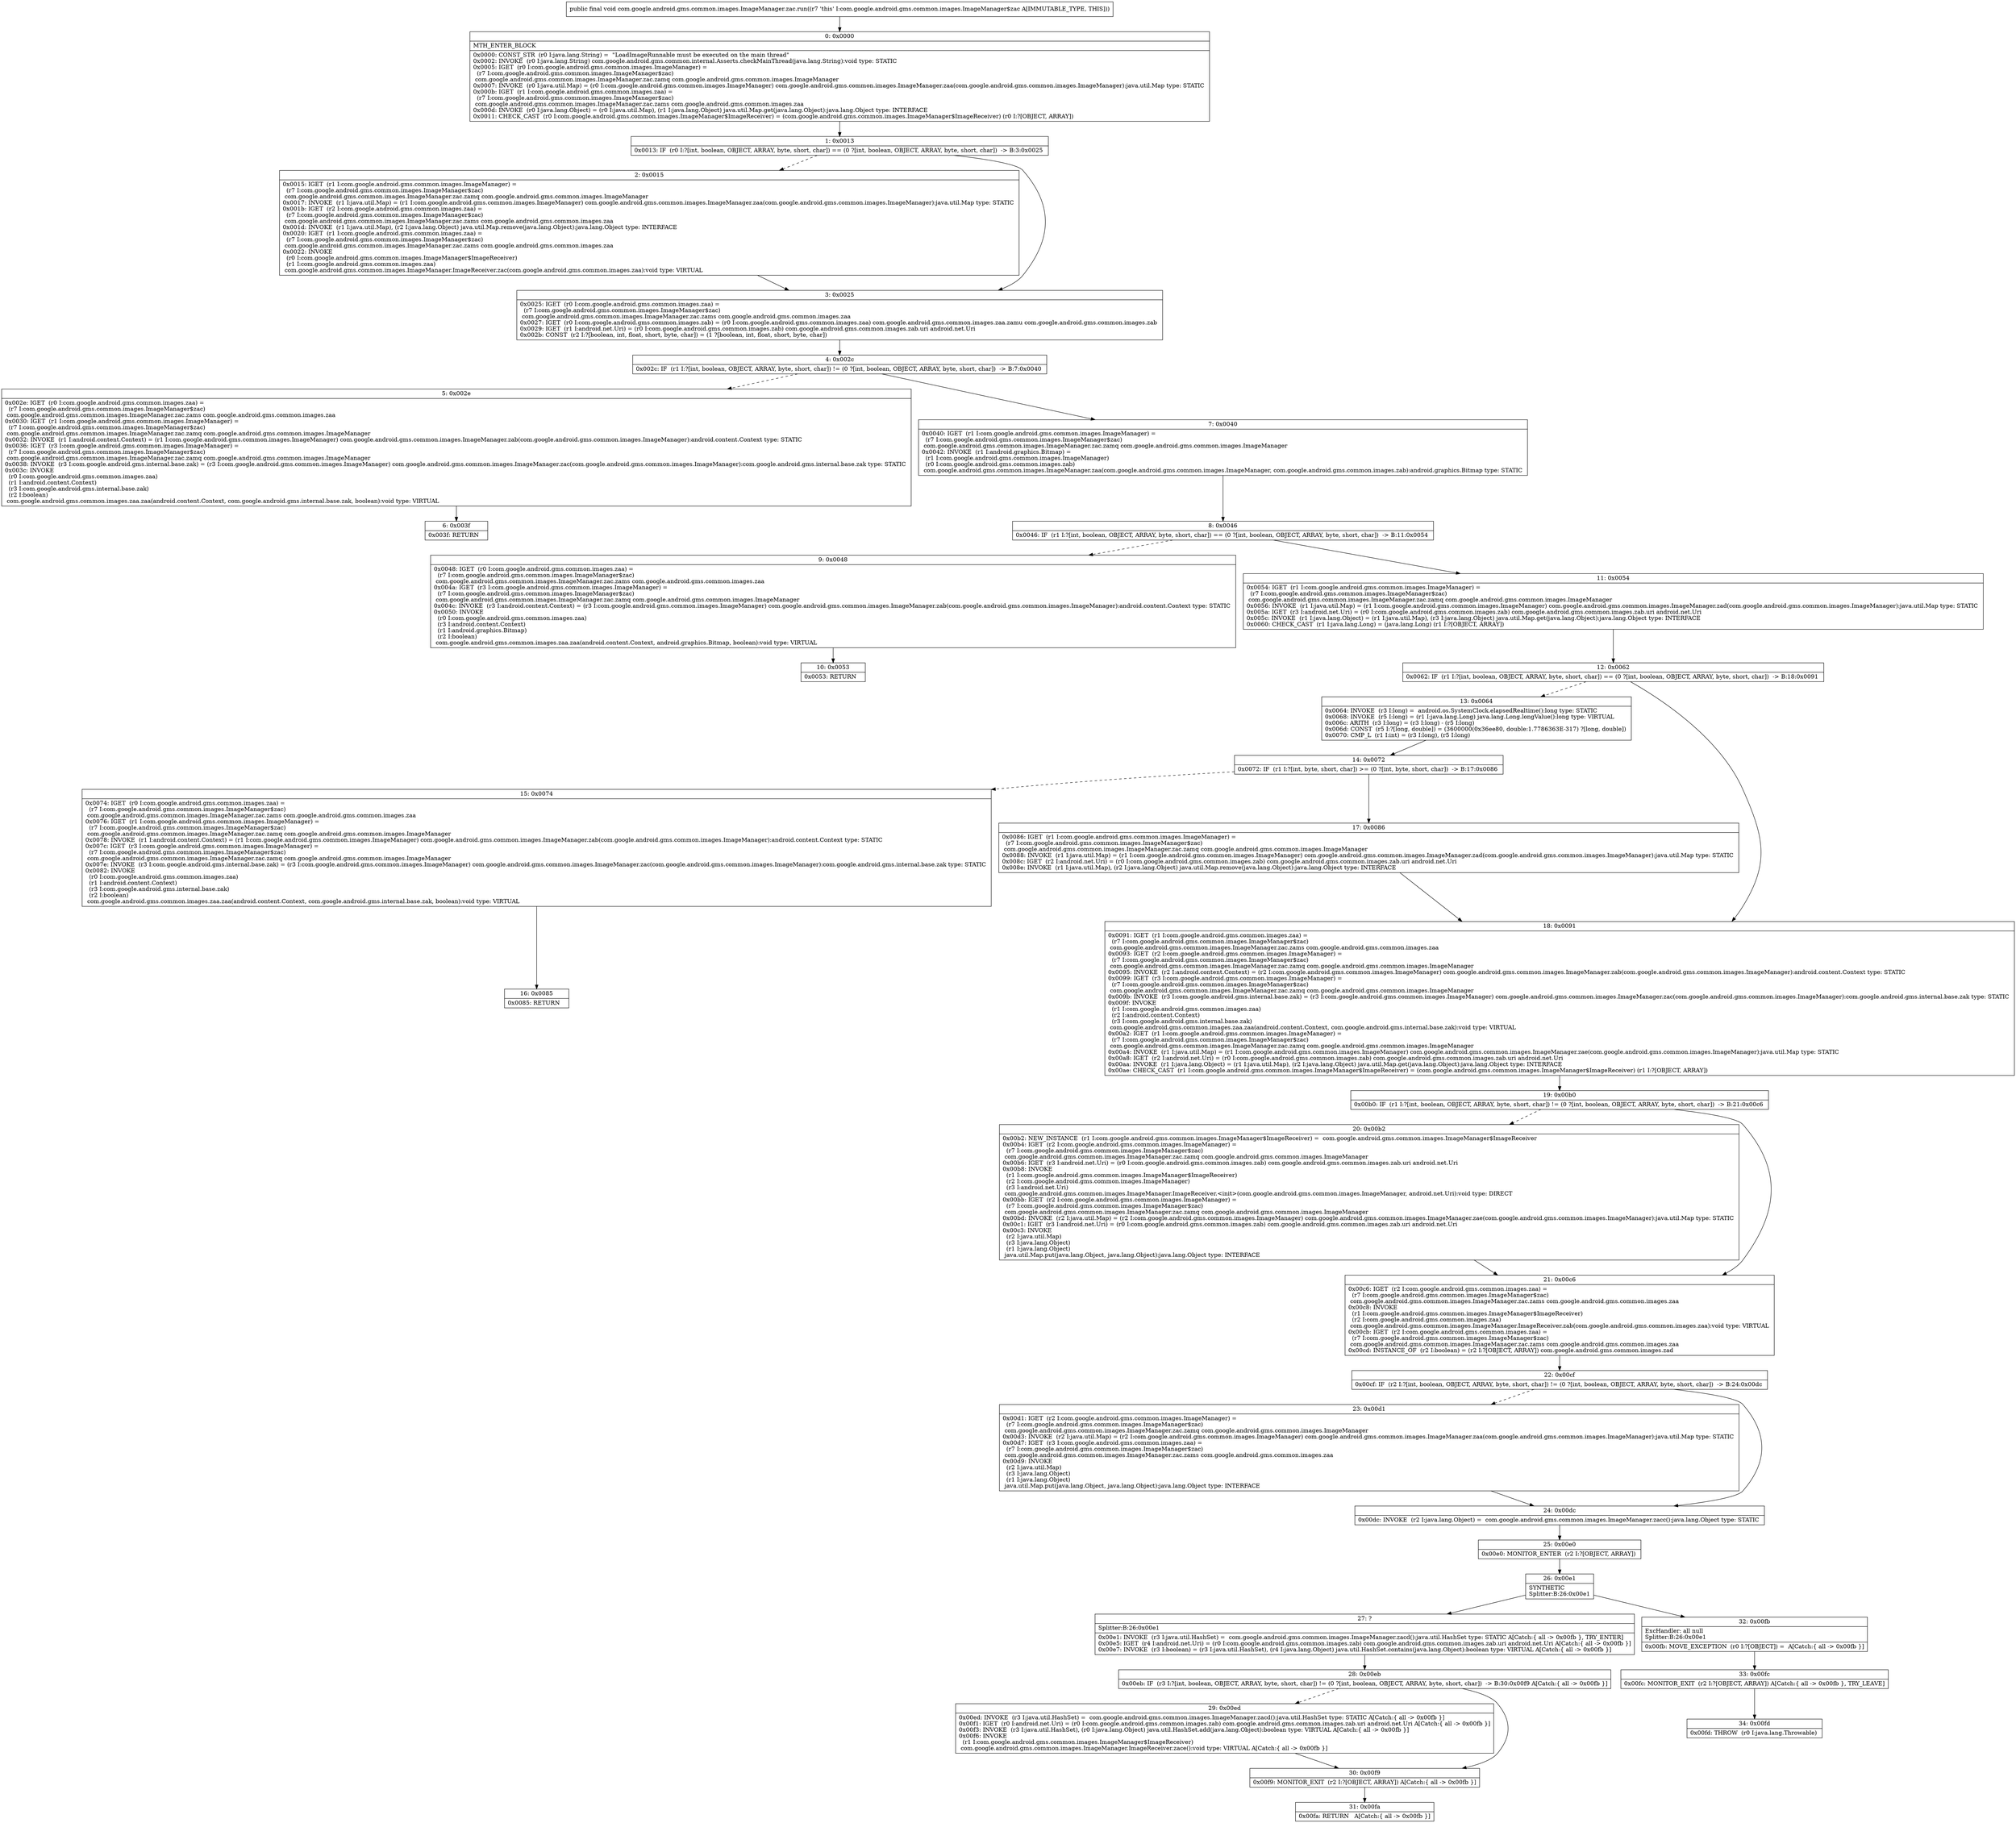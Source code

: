 digraph "CFG forcom.google.android.gms.common.images.ImageManager.zac.run()V" {
Node_0 [shape=record,label="{0\:\ 0x0000|MTH_ENTER_BLOCK\l|0x0000: CONST_STR  (r0 I:java.lang.String) =  \"LoadImageRunnable must be executed on the main thread\" \l0x0002: INVOKE  (r0 I:java.lang.String) com.google.android.gms.common.internal.Asserts.checkMainThread(java.lang.String):void type: STATIC \l0x0005: IGET  (r0 I:com.google.android.gms.common.images.ImageManager) = \l  (r7 I:com.google.android.gms.common.images.ImageManager$zac)\l com.google.android.gms.common.images.ImageManager.zac.zamq com.google.android.gms.common.images.ImageManager \l0x0007: INVOKE  (r0 I:java.util.Map) = (r0 I:com.google.android.gms.common.images.ImageManager) com.google.android.gms.common.images.ImageManager.zaa(com.google.android.gms.common.images.ImageManager):java.util.Map type: STATIC \l0x000b: IGET  (r1 I:com.google.android.gms.common.images.zaa) = \l  (r7 I:com.google.android.gms.common.images.ImageManager$zac)\l com.google.android.gms.common.images.ImageManager.zac.zams com.google.android.gms.common.images.zaa \l0x000d: INVOKE  (r0 I:java.lang.Object) = (r0 I:java.util.Map), (r1 I:java.lang.Object) java.util.Map.get(java.lang.Object):java.lang.Object type: INTERFACE \l0x0011: CHECK_CAST  (r0 I:com.google.android.gms.common.images.ImageManager$ImageReceiver) = (com.google.android.gms.common.images.ImageManager$ImageReceiver) (r0 I:?[OBJECT, ARRAY]) \l}"];
Node_1 [shape=record,label="{1\:\ 0x0013|0x0013: IF  (r0 I:?[int, boolean, OBJECT, ARRAY, byte, short, char]) == (0 ?[int, boolean, OBJECT, ARRAY, byte, short, char])  \-\> B:3:0x0025 \l}"];
Node_2 [shape=record,label="{2\:\ 0x0015|0x0015: IGET  (r1 I:com.google.android.gms.common.images.ImageManager) = \l  (r7 I:com.google.android.gms.common.images.ImageManager$zac)\l com.google.android.gms.common.images.ImageManager.zac.zamq com.google.android.gms.common.images.ImageManager \l0x0017: INVOKE  (r1 I:java.util.Map) = (r1 I:com.google.android.gms.common.images.ImageManager) com.google.android.gms.common.images.ImageManager.zaa(com.google.android.gms.common.images.ImageManager):java.util.Map type: STATIC \l0x001b: IGET  (r2 I:com.google.android.gms.common.images.zaa) = \l  (r7 I:com.google.android.gms.common.images.ImageManager$zac)\l com.google.android.gms.common.images.ImageManager.zac.zams com.google.android.gms.common.images.zaa \l0x001d: INVOKE  (r1 I:java.util.Map), (r2 I:java.lang.Object) java.util.Map.remove(java.lang.Object):java.lang.Object type: INTERFACE \l0x0020: IGET  (r1 I:com.google.android.gms.common.images.zaa) = \l  (r7 I:com.google.android.gms.common.images.ImageManager$zac)\l com.google.android.gms.common.images.ImageManager.zac.zams com.google.android.gms.common.images.zaa \l0x0022: INVOKE  \l  (r0 I:com.google.android.gms.common.images.ImageManager$ImageReceiver)\l  (r1 I:com.google.android.gms.common.images.zaa)\l com.google.android.gms.common.images.ImageManager.ImageReceiver.zac(com.google.android.gms.common.images.zaa):void type: VIRTUAL \l}"];
Node_3 [shape=record,label="{3\:\ 0x0025|0x0025: IGET  (r0 I:com.google.android.gms.common.images.zaa) = \l  (r7 I:com.google.android.gms.common.images.ImageManager$zac)\l com.google.android.gms.common.images.ImageManager.zac.zams com.google.android.gms.common.images.zaa \l0x0027: IGET  (r0 I:com.google.android.gms.common.images.zab) = (r0 I:com.google.android.gms.common.images.zaa) com.google.android.gms.common.images.zaa.zamu com.google.android.gms.common.images.zab \l0x0029: IGET  (r1 I:android.net.Uri) = (r0 I:com.google.android.gms.common.images.zab) com.google.android.gms.common.images.zab.uri android.net.Uri \l0x002b: CONST  (r2 I:?[boolean, int, float, short, byte, char]) = (1 ?[boolean, int, float, short, byte, char]) \l}"];
Node_4 [shape=record,label="{4\:\ 0x002c|0x002c: IF  (r1 I:?[int, boolean, OBJECT, ARRAY, byte, short, char]) != (0 ?[int, boolean, OBJECT, ARRAY, byte, short, char])  \-\> B:7:0x0040 \l}"];
Node_5 [shape=record,label="{5\:\ 0x002e|0x002e: IGET  (r0 I:com.google.android.gms.common.images.zaa) = \l  (r7 I:com.google.android.gms.common.images.ImageManager$zac)\l com.google.android.gms.common.images.ImageManager.zac.zams com.google.android.gms.common.images.zaa \l0x0030: IGET  (r1 I:com.google.android.gms.common.images.ImageManager) = \l  (r7 I:com.google.android.gms.common.images.ImageManager$zac)\l com.google.android.gms.common.images.ImageManager.zac.zamq com.google.android.gms.common.images.ImageManager \l0x0032: INVOKE  (r1 I:android.content.Context) = (r1 I:com.google.android.gms.common.images.ImageManager) com.google.android.gms.common.images.ImageManager.zab(com.google.android.gms.common.images.ImageManager):android.content.Context type: STATIC \l0x0036: IGET  (r3 I:com.google.android.gms.common.images.ImageManager) = \l  (r7 I:com.google.android.gms.common.images.ImageManager$zac)\l com.google.android.gms.common.images.ImageManager.zac.zamq com.google.android.gms.common.images.ImageManager \l0x0038: INVOKE  (r3 I:com.google.android.gms.internal.base.zak) = (r3 I:com.google.android.gms.common.images.ImageManager) com.google.android.gms.common.images.ImageManager.zac(com.google.android.gms.common.images.ImageManager):com.google.android.gms.internal.base.zak type: STATIC \l0x003c: INVOKE  \l  (r0 I:com.google.android.gms.common.images.zaa)\l  (r1 I:android.content.Context)\l  (r3 I:com.google.android.gms.internal.base.zak)\l  (r2 I:boolean)\l com.google.android.gms.common.images.zaa.zaa(android.content.Context, com.google.android.gms.internal.base.zak, boolean):void type: VIRTUAL \l}"];
Node_6 [shape=record,label="{6\:\ 0x003f|0x003f: RETURN   \l}"];
Node_7 [shape=record,label="{7\:\ 0x0040|0x0040: IGET  (r1 I:com.google.android.gms.common.images.ImageManager) = \l  (r7 I:com.google.android.gms.common.images.ImageManager$zac)\l com.google.android.gms.common.images.ImageManager.zac.zamq com.google.android.gms.common.images.ImageManager \l0x0042: INVOKE  (r1 I:android.graphics.Bitmap) = \l  (r1 I:com.google.android.gms.common.images.ImageManager)\l  (r0 I:com.google.android.gms.common.images.zab)\l com.google.android.gms.common.images.ImageManager.zaa(com.google.android.gms.common.images.ImageManager, com.google.android.gms.common.images.zab):android.graphics.Bitmap type: STATIC \l}"];
Node_8 [shape=record,label="{8\:\ 0x0046|0x0046: IF  (r1 I:?[int, boolean, OBJECT, ARRAY, byte, short, char]) == (0 ?[int, boolean, OBJECT, ARRAY, byte, short, char])  \-\> B:11:0x0054 \l}"];
Node_9 [shape=record,label="{9\:\ 0x0048|0x0048: IGET  (r0 I:com.google.android.gms.common.images.zaa) = \l  (r7 I:com.google.android.gms.common.images.ImageManager$zac)\l com.google.android.gms.common.images.ImageManager.zac.zams com.google.android.gms.common.images.zaa \l0x004a: IGET  (r3 I:com.google.android.gms.common.images.ImageManager) = \l  (r7 I:com.google.android.gms.common.images.ImageManager$zac)\l com.google.android.gms.common.images.ImageManager.zac.zamq com.google.android.gms.common.images.ImageManager \l0x004c: INVOKE  (r3 I:android.content.Context) = (r3 I:com.google.android.gms.common.images.ImageManager) com.google.android.gms.common.images.ImageManager.zab(com.google.android.gms.common.images.ImageManager):android.content.Context type: STATIC \l0x0050: INVOKE  \l  (r0 I:com.google.android.gms.common.images.zaa)\l  (r3 I:android.content.Context)\l  (r1 I:android.graphics.Bitmap)\l  (r2 I:boolean)\l com.google.android.gms.common.images.zaa.zaa(android.content.Context, android.graphics.Bitmap, boolean):void type: VIRTUAL \l}"];
Node_10 [shape=record,label="{10\:\ 0x0053|0x0053: RETURN   \l}"];
Node_11 [shape=record,label="{11\:\ 0x0054|0x0054: IGET  (r1 I:com.google.android.gms.common.images.ImageManager) = \l  (r7 I:com.google.android.gms.common.images.ImageManager$zac)\l com.google.android.gms.common.images.ImageManager.zac.zamq com.google.android.gms.common.images.ImageManager \l0x0056: INVOKE  (r1 I:java.util.Map) = (r1 I:com.google.android.gms.common.images.ImageManager) com.google.android.gms.common.images.ImageManager.zad(com.google.android.gms.common.images.ImageManager):java.util.Map type: STATIC \l0x005a: IGET  (r3 I:android.net.Uri) = (r0 I:com.google.android.gms.common.images.zab) com.google.android.gms.common.images.zab.uri android.net.Uri \l0x005c: INVOKE  (r1 I:java.lang.Object) = (r1 I:java.util.Map), (r3 I:java.lang.Object) java.util.Map.get(java.lang.Object):java.lang.Object type: INTERFACE \l0x0060: CHECK_CAST  (r1 I:java.lang.Long) = (java.lang.Long) (r1 I:?[OBJECT, ARRAY]) \l}"];
Node_12 [shape=record,label="{12\:\ 0x0062|0x0062: IF  (r1 I:?[int, boolean, OBJECT, ARRAY, byte, short, char]) == (0 ?[int, boolean, OBJECT, ARRAY, byte, short, char])  \-\> B:18:0x0091 \l}"];
Node_13 [shape=record,label="{13\:\ 0x0064|0x0064: INVOKE  (r3 I:long) =  android.os.SystemClock.elapsedRealtime():long type: STATIC \l0x0068: INVOKE  (r5 I:long) = (r1 I:java.lang.Long) java.lang.Long.longValue():long type: VIRTUAL \l0x006c: ARITH  (r3 I:long) = (r3 I:long) \- (r5 I:long) \l0x006d: CONST  (r5 I:?[long, double]) = (3600000(0x36ee80, double:1.7786363E\-317) ?[long, double]) \l0x0070: CMP_L  (r1 I:int) = (r3 I:long), (r5 I:long) \l}"];
Node_14 [shape=record,label="{14\:\ 0x0072|0x0072: IF  (r1 I:?[int, byte, short, char]) \>= (0 ?[int, byte, short, char])  \-\> B:17:0x0086 \l}"];
Node_15 [shape=record,label="{15\:\ 0x0074|0x0074: IGET  (r0 I:com.google.android.gms.common.images.zaa) = \l  (r7 I:com.google.android.gms.common.images.ImageManager$zac)\l com.google.android.gms.common.images.ImageManager.zac.zams com.google.android.gms.common.images.zaa \l0x0076: IGET  (r1 I:com.google.android.gms.common.images.ImageManager) = \l  (r7 I:com.google.android.gms.common.images.ImageManager$zac)\l com.google.android.gms.common.images.ImageManager.zac.zamq com.google.android.gms.common.images.ImageManager \l0x0078: INVOKE  (r1 I:android.content.Context) = (r1 I:com.google.android.gms.common.images.ImageManager) com.google.android.gms.common.images.ImageManager.zab(com.google.android.gms.common.images.ImageManager):android.content.Context type: STATIC \l0x007c: IGET  (r3 I:com.google.android.gms.common.images.ImageManager) = \l  (r7 I:com.google.android.gms.common.images.ImageManager$zac)\l com.google.android.gms.common.images.ImageManager.zac.zamq com.google.android.gms.common.images.ImageManager \l0x007e: INVOKE  (r3 I:com.google.android.gms.internal.base.zak) = (r3 I:com.google.android.gms.common.images.ImageManager) com.google.android.gms.common.images.ImageManager.zac(com.google.android.gms.common.images.ImageManager):com.google.android.gms.internal.base.zak type: STATIC \l0x0082: INVOKE  \l  (r0 I:com.google.android.gms.common.images.zaa)\l  (r1 I:android.content.Context)\l  (r3 I:com.google.android.gms.internal.base.zak)\l  (r2 I:boolean)\l com.google.android.gms.common.images.zaa.zaa(android.content.Context, com.google.android.gms.internal.base.zak, boolean):void type: VIRTUAL \l}"];
Node_16 [shape=record,label="{16\:\ 0x0085|0x0085: RETURN   \l}"];
Node_17 [shape=record,label="{17\:\ 0x0086|0x0086: IGET  (r1 I:com.google.android.gms.common.images.ImageManager) = \l  (r7 I:com.google.android.gms.common.images.ImageManager$zac)\l com.google.android.gms.common.images.ImageManager.zac.zamq com.google.android.gms.common.images.ImageManager \l0x0088: INVOKE  (r1 I:java.util.Map) = (r1 I:com.google.android.gms.common.images.ImageManager) com.google.android.gms.common.images.ImageManager.zad(com.google.android.gms.common.images.ImageManager):java.util.Map type: STATIC \l0x008c: IGET  (r2 I:android.net.Uri) = (r0 I:com.google.android.gms.common.images.zab) com.google.android.gms.common.images.zab.uri android.net.Uri \l0x008e: INVOKE  (r1 I:java.util.Map), (r2 I:java.lang.Object) java.util.Map.remove(java.lang.Object):java.lang.Object type: INTERFACE \l}"];
Node_18 [shape=record,label="{18\:\ 0x0091|0x0091: IGET  (r1 I:com.google.android.gms.common.images.zaa) = \l  (r7 I:com.google.android.gms.common.images.ImageManager$zac)\l com.google.android.gms.common.images.ImageManager.zac.zams com.google.android.gms.common.images.zaa \l0x0093: IGET  (r2 I:com.google.android.gms.common.images.ImageManager) = \l  (r7 I:com.google.android.gms.common.images.ImageManager$zac)\l com.google.android.gms.common.images.ImageManager.zac.zamq com.google.android.gms.common.images.ImageManager \l0x0095: INVOKE  (r2 I:android.content.Context) = (r2 I:com.google.android.gms.common.images.ImageManager) com.google.android.gms.common.images.ImageManager.zab(com.google.android.gms.common.images.ImageManager):android.content.Context type: STATIC \l0x0099: IGET  (r3 I:com.google.android.gms.common.images.ImageManager) = \l  (r7 I:com.google.android.gms.common.images.ImageManager$zac)\l com.google.android.gms.common.images.ImageManager.zac.zamq com.google.android.gms.common.images.ImageManager \l0x009b: INVOKE  (r3 I:com.google.android.gms.internal.base.zak) = (r3 I:com.google.android.gms.common.images.ImageManager) com.google.android.gms.common.images.ImageManager.zac(com.google.android.gms.common.images.ImageManager):com.google.android.gms.internal.base.zak type: STATIC \l0x009f: INVOKE  \l  (r1 I:com.google.android.gms.common.images.zaa)\l  (r2 I:android.content.Context)\l  (r3 I:com.google.android.gms.internal.base.zak)\l com.google.android.gms.common.images.zaa.zaa(android.content.Context, com.google.android.gms.internal.base.zak):void type: VIRTUAL \l0x00a2: IGET  (r1 I:com.google.android.gms.common.images.ImageManager) = \l  (r7 I:com.google.android.gms.common.images.ImageManager$zac)\l com.google.android.gms.common.images.ImageManager.zac.zamq com.google.android.gms.common.images.ImageManager \l0x00a4: INVOKE  (r1 I:java.util.Map) = (r1 I:com.google.android.gms.common.images.ImageManager) com.google.android.gms.common.images.ImageManager.zae(com.google.android.gms.common.images.ImageManager):java.util.Map type: STATIC \l0x00a8: IGET  (r2 I:android.net.Uri) = (r0 I:com.google.android.gms.common.images.zab) com.google.android.gms.common.images.zab.uri android.net.Uri \l0x00aa: INVOKE  (r1 I:java.lang.Object) = (r1 I:java.util.Map), (r2 I:java.lang.Object) java.util.Map.get(java.lang.Object):java.lang.Object type: INTERFACE \l0x00ae: CHECK_CAST  (r1 I:com.google.android.gms.common.images.ImageManager$ImageReceiver) = (com.google.android.gms.common.images.ImageManager$ImageReceiver) (r1 I:?[OBJECT, ARRAY]) \l}"];
Node_19 [shape=record,label="{19\:\ 0x00b0|0x00b0: IF  (r1 I:?[int, boolean, OBJECT, ARRAY, byte, short, char]) != (0 ?[int, boolean, OBJECT, ARRAY, byte, short, char])  \-\> B:21:0x00c6 \l}"];
Node_20 [shape=record,label="{20\:\ 0x00b2|0x00b2: NEW_INSTANCE  (r1 I:com.google.android.gms.common.images.ImageManager$ImageReceiver) =  com.google.android.gms.common.images.ImageManager$ImageReceiver \l0x00b4: IGET  (r2 I:com.google.android.gms.common.images.ImageManager) = \l  (r7 I:com.google.android.gms.common.images.ImageManager$zac)\l com.google.android.gms.common.images.ImageManager.zac.zamq com.google.android.gms.common.images.ImageManager \l0x00b6: IGET  (r3 I:android.net.Uri) = (r0 I:com.google.android.gms.common.images.zab) com.google.android.gms.common.images.zab.uri android.net.Uri \l0x00b8: INVOKE  \l  (r1 I:com.google.android.gms.common.images.ImageManager$ImageReceiver)\l  (r2 I:com.google.android.gms.common.images.ImageManager)\l  (r3 I:android.net.Uri)\l com.google.android.gms.common.images.ImageManager.ImageReceiver.\<init\>(com.google.android.gms.common.images.ImageManager, android.net.Uri):void type: DIRECT \l0x00bb: IGET  (r2 I:com.google.android.gms.common.images.ImageManager) = \l  (r7 I:com.google.android.gms.common.images.ImageManager$zac)\l com.google.android.gms.common.images.ImageManager.zac.zamq com.google.android.gms.common.images.ImageManager \l0x00bd: INVOKE  (r2 I:java.util.Map) = (r2 I:com.google.android.gms.common.images.ImageManager) com.google.android.gms.common.images.ImageManager.zae(com.google.android.gms.common.images.ImageManager):java.util.Map type: STATIC \l0x00c1: IGET  (r3 I:android.net.Uri) = (r0 I:com.google.android.gms.common.images.zab) com.google.android.gms.common.images.zab.uri android.net.Uri \l0x00c3: INVOKE  \l  (r2 I:java.util.Map)\l  (r3 I:java.lang.Object)\l  (r1 I:java.lang.Object)\l java.util.Map.put(java.lang.Object, java.lang.Object):java.lang.Object type: INTERFACE \l}"];
Node_21 [shape=record,label="{21\:\ 0x00c6|0x00c6: IGET  (r2 I:com.google.android.gms.common.images.zaa) = \l  (r7 I:com.google.android.gms.common.images.ImageManager$zac)\l com.google.android.gms.common.images.ImageManager.zac.zams com.google.android.gms.common.images.zaa \l0x00c8: INVOKE  \l  (r1 I:com.google.android.gms.common.images.ImageManager$ImageReceiver)\l  (r2 I:com.google.android.gms.common.images.zaa)\l com.google.android.gms.common.images.ImageManager.ImageReceiver.zab(com.google.android.gms.common.images.zaa):void type: VIRTUAL \l0x00cb: IGET  (r2 I:com.google.android.gms.common.images.zaa) = \l  (r7 I:com.google.android.gms.common.images.ImageManager$zac)\l com.google.android.gms.common.images.ImageManager.zac.zams com.google.android.gms.common.images.zaa \l0x00cd: INSTANCE_OF  (r2 I:boolean) = (r2 I:?[OBJECT, ARRAY]) com.google.android.gms.common.images.zad \l}"];
Node_22 [shape=record,label="{22\:\ 0x00cf|0x00cf: IF  (r2 I:?[int, boolean, OBJECT, ARRAY, byte, short, char]) != (0 ?[int, boolean, OBJECT, ARRAY, byte, short, char])  \-\> B:24:0x00dc \l}"];
Node_23 [shape=record,label="{23\:\ 0x00d1|0x00d1: IGET  (r2 I:com.google.android.gms.common.images.ImageManager) = \l  (r7 I:com.google.android.gms.common.images.ImageManager$zac)\l com.google.android.gms.common.images.ImageManager.zac.zamq com.google.android.gms.common.images.ImageManager \l0x00d3: INVOKE  (r2 I:java.util.Map) = (r2 I:com.google.android.gms.common.images.ImageManager) com.google.android.gms.common.images.ImageManager.zaa(com.google.android.gms.common.images.ImageManager):java.util.Map type: STATIC \l0x00d7: IGET  (r3 I:com.google.android.gms.common.images.zaa) = \l  (r7 I:com.google.android.gms.common.images.ImageManager$zac)\l com.google.android.gms.common.images.ImageManager.zac.zams com.google.android.gms.common.images.zaa \l0x00d9: INVOKE  \l  (r2 I:java.util.Map)\l  (r3 I:java.lang.Object)\l  (r1 I:java.lang.Object)\l java.util.Map.put(java.lang.Object, java.lang.Object):java.lang.Object type: INTERFACE \l}"];
Node_24 [shape=record,label="{24\:\ 0x00dc|0x00dc: INVOKE  (r2 I:java.lang.Object) =  com.google.android.gms.common.images.ImageManager.zacc():java.lang.Object type: STATIC \l}"];
Node_25 [shape=record,label="{25\:\ 0x00e0|0x00e0: MONITOR_ENTER  (r2 I:?[OBJECT, ARRAY]) \l}"];
Node_26 [shape=record,label="{26\:\ 0x00e1|SYNTHETIC\lSplitter:B:26:0x00e1\l}"];
Node_27 [shape=record,label="{27\:\ ?|Splitter:B:26:0x00e1\l|0x00e1: INVOKE  (r3 I:java.util.HashSet) =  com.google.android.gms.common.images.ImageManager.zacd():java.util.HashSet type: STATIC A[Catch:\{ all \-\> 0x00fb \}, TRY_ENTER]\l0x00e5: IGET  (r4 I:android.net.Uri) = (r0 I:com.google.android.gms.common.images.zab) com.google.android.gms.common.images.zab.uri android.net.Uri A[Catch:\{ all \-\> 0x00fb \}]\l0x00e7: INVOKE  (r3 I:boolean) = (r3 I:java.util.HashSet), (r4 I:java.lang.Object) java.util.HashSet.contains(java.lang.Object):boolean type: VIRTUAL A[Catch:\{ all \-\> 0x00fb \}]\l}"];
Node_28 [shape=record,label="{28\:\ 0x00eb|0x00eb: IF  (r3 I:?[int, boolean, OBJECT, ARRAY, byte, short, char]) != (0 ?[int, boolean, OBJECT, ARRAY, byte, short, char])  \-\> B:30:0x00f9 A[Catch:\{ all \-\> 0x00fb \}]\l}"];
Node_29 [shape=record,label="{29\:\ 0x00ed|0x00ed: INVOKE  (r3 I:java.util.HashSet) =  com.google.android.gms.common.images.ImageManager.zacd():java.util.HashSet type: STATIC A[Catch:\{ all \-\> 0x00fb \}]\l0x00f1: IGET  (r0 I:android.net.Uri) = (r0 I:com.google.android.gms.common.images.zab) com.google.android.gms.common.images.zab.uri android.net.Uri A[Catch:\{ all \-\> 0x00fb \}]\l0x00f3: INVOKE  (r3 I:java.util.HashSet), (r0 I:java.lang.Object) java.util.HashSet.add(java.lang.Object):boolean type: VIRTUAL A[Catch:\{ all \-\> 0x00fb \}]\l0x00f6: INVOKE  \l  (r1 I:com.google.android.gms.common.images.ImageManager$ImageReceiver)\l com.google.android.gms.common.images.ImageManager.ImageReceiver.zace():void type: VIRTUAL A[Catch:\{ all \-\> 0x00fb \}]\l}"];
Node_30 [shape=record,label="{30\:\ 0x00f9|0x00f9: MONITOR_EXIT  (r2 I:?[OBJECT, ARRAY]) A[Catch:\{ all \-\> 0x00fb \}]\l}"];
Node_31 [shape=record,label="{31\:\ 0x00fa|0x00fa: RETURN   A[Catch:\{ all \-\> 0x00fb \}]\l}"];
Node_32 [shape=record,label="{32\:\ 0x00fb|ExcHandler: all null\lSplitter:B:26:0x00e1\l|0x00fb: MOVE_EXCEPTION  (r0 I:?[OBJECT]) =  A[Catch:\{ all \-\> 0x00fb \}]\l}"];
Node_33 [shape=record,label="{33\:\ 0x00fc|0x00fc: MONITOR_EXIT  (r2 I:?[OBJECT, ARRAY]) A[Catch:\{ all \-\> 0x00fb \}, TRY_LEAVE]\l}"];
Node_34 [shape=record,label="{34\:\ 0x00fd|0x00fd: THROW  (r0 I:java.lang.Throwable) \l}"];
MethodNode[shape=record,label="{public final void com.google.android.gms.common.images.ImageManager.zac.run((r7 'this' I:com.google.android.gms.common.images.ImageManager$zac A[IMMUTABLE_TYPE, THIS])) }"];
MethodNode -> Node_0;
Node_0 -> Node_1;
Node_1 -> Node_2[style=dashed];
Node_1 -> Node_3;
Node_2 -> Node_3;
Node_3 -> Node_4;
Node_4 -> Node_5[style=dashed];
Node_4 -> Node_7;
Node_5 -> Node_6;
Node_7 -> Node_8;
Node_8 -> Node_9[style=dashed];
Node_8 -> Node_11;
Node_9 -> Node_10;
Node_11 -> Node_12;
Node_12 -> Node_13[style=dashed];
Node_12 -> Node_18;
Node_13 -> Node_14;
Node_14 -> Node_15[style=dashed];
Node_14 -> Node_17;
Node_15 -> Node_16;
Node_17 -> Node_18;
Node_18 -> Node_19;
Node_19 -> Node_20[style=dashed];
Node_19 -> Node_21;
Node_20 -> Node_21;
Node_21 -> Node_22;
Node_22 -> Node_23[style=dashed];
Node_22 -> Node_24;
Node_23 -> Node_24;
Node_24 -> Node_25;
Node_25 -> Node_26;
Node_26 -> Node_27;
Node_26 -> Node_32;
Node_27 -> Node_28;
Node_28 -> Node_29[style=dashed];
Node_28 -> Node_30;
Node_29 -> Node_30;
Node_30 -> Node_31;
Node_32 -> Node_33;
Node_33 -> Node_34;
}

